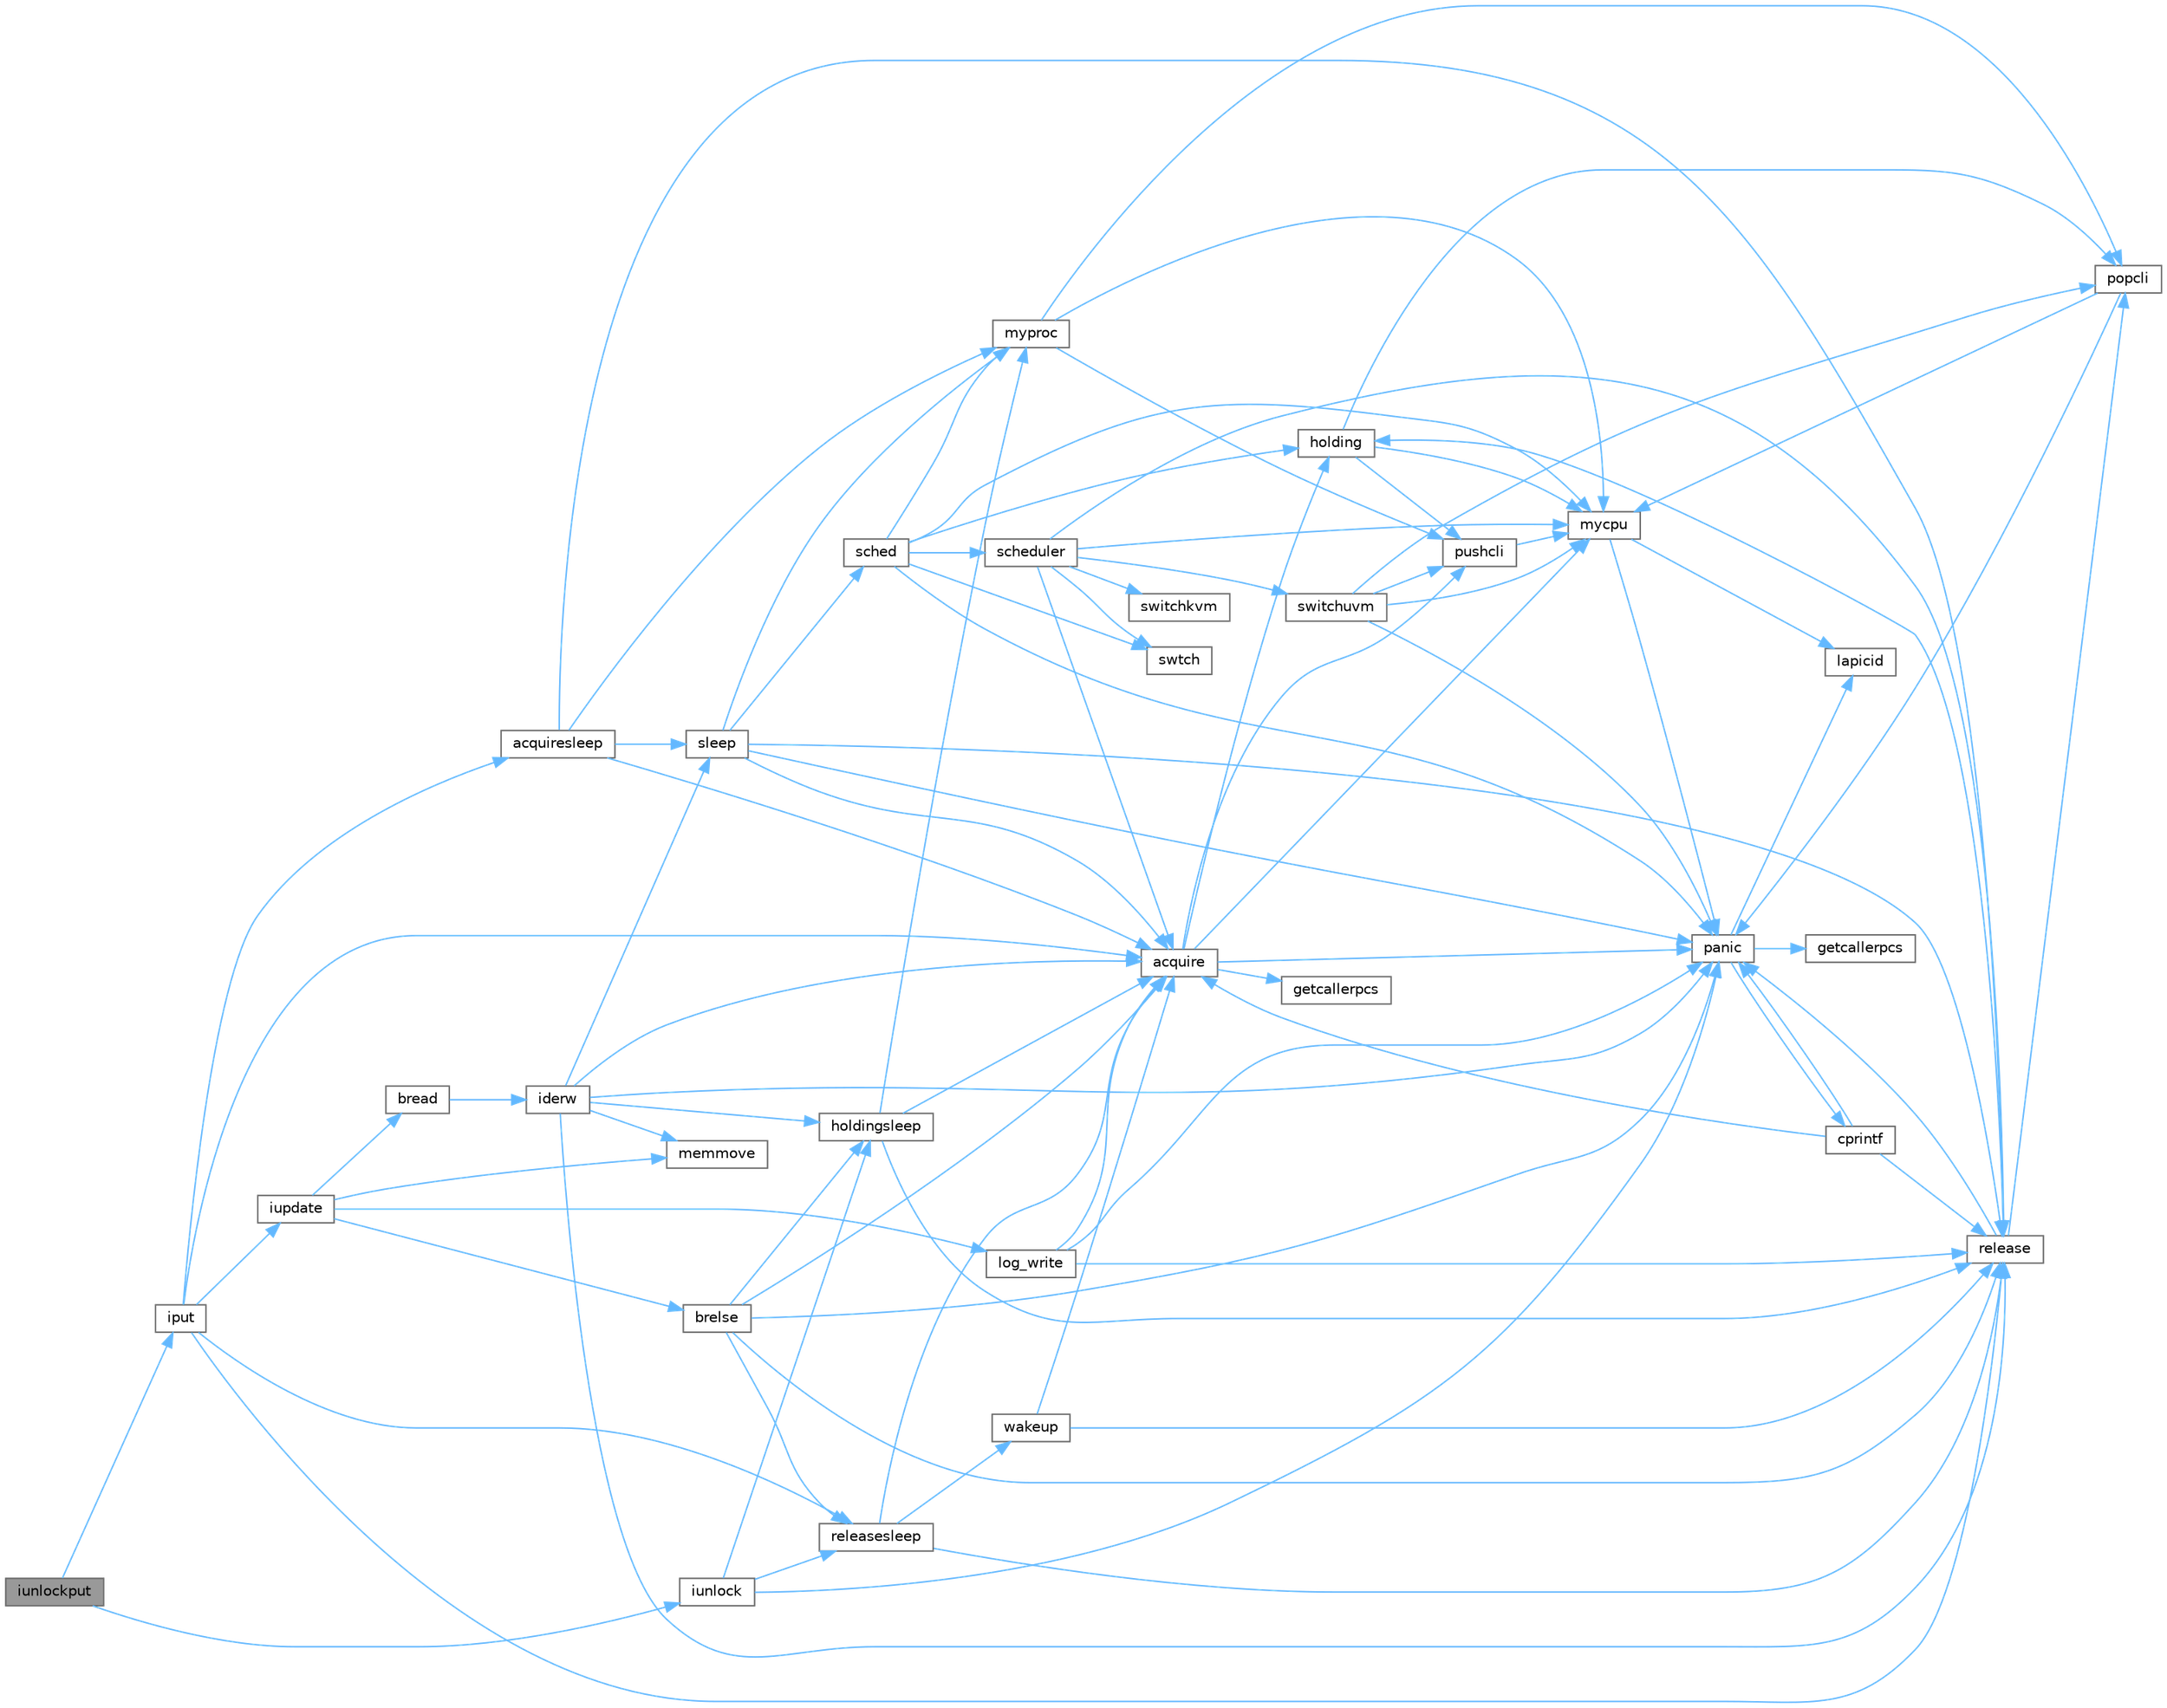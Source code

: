 digraph "iunlockput"
{
 // LATEX_PDF_SIZE
  bgcolor="transparent";
  edge [fontname=Helvetica,fontsize=10,labelfontname=Helvetica,labelfontsize=10];
  node [fontname=Helvetica,fontsize=10,shape=box,height=0.2,width=0.4];
  rankdir="LR";
  Node1 [id="Node000001",label="iunlockput",height=0.2,width=0.4,color="gray40", fillcolor="grey60", style="filled", fontcolor="black",tooltip=" "];
  Node1 -> Node2 [id="edge1_Node000001_Node000002",color="steelblue1",style="solid",tooltip=" "];
  Node2 [id="Node000002",label="iput",height=0.2,width=0.4,color="grey40", fillcolor="white", style="filled",URL="$d2/d5a/fs_8c.html#ab3c447f135c68e4c3c1f8d5866f6e77b",tooltip=" "];
  Node2 -> Node3 [id="edge2_Node000002_Node000003",color="steelblue1",style="solid",tooltip=" "];
  Node3 [id="Node000003",label="acquire",height=0.2,width=0.4,color="grey40", fillcolor="white", style="filled",URL="$d3/d2d/spinlock_8c.html#aed377f16a085b00de3a4b32392adbdfb",tooltip=" "];
  Node3 -> Node4 [id="edge3_Node000003_Node000004",color="steelblue1",style="solid",tooltip=" "];
  Node4 [id="Node000004",label="getcallerpcs",height=0.2,width=0.4,color="grey40", fillcolor="white", style="filled",URL="$d3/d2d/spinlock_8c.html#a6ac35304ea80f01086b47edcc2328010",tooltip=" "];
  Node3 -> Node5 [id="edge4_Node000003_Node000005",color="steelblue1",style="solid",tooltip=" "];
  Node5 [id="Node000005",label="holding",height=0.2,width=0.4,color="grey40", fillcolor="white", style="filled",URL="$d3/d2d/spinlock_8c.html#aea48df3e5cfb903179ad3dc78ab502d9",tooltip=" "];
  Node5 -> Node6 [id="edge5_Node000005_Node000006",color="steelblue1",style="solid",tooltip=" "];
  Node6 [id="Node000006",label="mycpu",height=0.2,width=0.4,color="grey40", fillcolor="white", style="filled",URL="$d3/dda/proc_8c.html#ad427959ad025dabd8cd393b27ec39160",tooltip=" "];
  Node6 -> Node7 [id="edge6_Node000006_Node000007",color="steelblue1",style="solid",tooltip=" "];
  Node7 [id="Node000007",label="lapicid",height=0.2,width=0.4,color="grey40", fillcolor="white", style="filled",URL="$dc/df6/lapic_8c.html#a627f7996b64f99d885244a5102c85164",tooltip=" "];
  Node6 -> Node8 [id="edge7_Node000006_Node000008",color="steelblue1",style="solid",tooltip=" "];
  Node8 [id="Node000008",label="panic",height=0.2,width=0.4,color="grey40", fillcolor="white", style="filled",URL="$d0/d56/console_8c.html#a95c0aca5d6d7487933984f08b189917a",tooltip=" "];
  Node8 -> Node9 [id="edge8_Node000008_Node000009",color="steelblue1",style="solid",tooltip=" "];
  Node9 [id="Node000009",label="cprintf",height=0.2,width=0.4,color="grey40", fillcolor="white", style="filled",URL="$d0/d56/console_8c.html#a90f0742d846503e4ed1804f1df421ec6",tooltip=" "];
  Node9 -> Node3 [id="edge9_Node000009_Node000003",color="steelblue1",style="solid",tooltip=" "];
  Node9 -> Node8 [id="edge10_Node000009_Node000008",color="steelblue1",style="solid",tooltip=" "];
  Node9 -> Node10 [id="edge11_Node000009_Node000010",color="steelblue1",style="solid",tooltip=" "];
  Node10 [id="Node000010",label="release",height=0.2,width=0.4,color="grey40", fillcolor="white", style="filled",URL="$d3/d2d/spinlock_8c.html#a1cee376aa9a00e754bf5481cd5f3d97b",tooltip=" "];
  Node10 -> Node5 [id="edge12_Node000010_Node000005",color="steelblue1",style="solid",tooltip=" "];
  Node10 -> Node8 [id="edge13_Node000010_Node000008",color="steelblue1",style="solid",tooltip=" "];
  Node10 -> Node11 [id="edge14_Node000010_Node000011",color="steelblue1",style="solid",tooltip=" "];
  Node11 [id="Node000011",label="popcli",height=0.2,width=0.4,color="grey40", fillcolor="white", style="filled",URL="$d3/d2d/spinlock_8c.html#ae3424f669269fef400ce29c3aeb43fdb",tooltip=" "];
  Node11 -> Node6 [id="edge15_Node000011_Node000006",color="steelblue1",style="solid",tooltip=" "];
  Node11 -> Node8 [id="edge16_Node000011_Node000008",color="steelblue1",style="solid",tooltip=" "];
  Node8 -> Node12 [id="edge17_Node000008_Node000012",color="steelblue1",style="solid",tooltip=" "];
  Node12 [id="Node000012",label="getcallerpcs",height=0.2,width=0.4,color="grey40", fillcolor="white", style="filled",URL="$d5/d64/defs_8h.html#a4105de9e2969515d6c6c795c4386f69f",tooltip=" "];
  Node8 -> Node7 [id="edge18_Node000008_Node000007",color="steelblue1",style="solid",tooltip=" "];
  Node5 -> Node11 [id="edge19_Node000005_Node000011",color="steelblue1",style="solid",tooltip=" "];
  Node5 -> Node13 [id="edge20_Node000005_Node000013",color="steelblue1",style="solid",tooltip=" "];
  Node13 [id="Node000013",label="pushcli",height=0.2,width=0.4,color="grey40", fillcolor="white", style="filled",URL="$d3/d2d/spinlock_8c.html#a206b749d1b7768dadce61cbcde7e0f1c",tooltip=" "];
  Node13 -> Node6 [id="edge21_Node000013_Node000006",color="steelblue1",style="solid",tooltip=" "];
  Node3 -> Node6 [id="edge22_Node000003_Node000006",color="steelblue1",style="solid",tooltip=" "];
  Node3 -> Node8 [id="edge23_Node000003_Node000008",color="steelblue1",style="solid",tooltip=" "];
  Node3 -> Node13 [id="edge24_Node000003_Node000013",color="steelblue1",style="solid",tooltip=" "];
  Node2 -> Node14 [id="edge25_Node000002_Node000014",color="steelblue1",style="solid",tooltip=" "];
  Node14 [id="Node000014",label="acquiresleep",height=0.2,width=0.4,color="grey40", fillcolor="white", style="filled",URL="$d8/dd1/sleeplock_8c.html#aaad2d7a86d4859982dd9a132f5128ff2",tooltip=" "];
  Node14 -> Node3 [id="edge26_Node000014_Node000003",color="steelblue1",style="solid",tooltip=" "];
  Node14 -> Node15 [id="edge27_Node000014_Node000015",color="steelblue1",style="solid",tooltip=" "];
  Node15 [id="Node000015",label="myproc",height=0.2,width=0.4,color="grey40", fillcolor="white", style="filled",URL="$d3/dda/proc_8c.html#a41af0935f3989aae450cf8988cd9c3a9",tooltip=" "];
  Node15 -> Node6 [id="edge28_Node000015_Node000006",color="steelblue1",style="solid",tooltip=" "];
  Node15 -> Node11 [id="edge29_Node000015_Node000011",color="steelblue1",style="solid",tooltip=" "];
  Node15 -> Node13 [id="edge30_Node000015_Node000013",color="steelblue1",style="solid",tooltip=" "];
  Node14 -> Node10 [id="edge31_Node000014_Node000010",color="steelblue1",style="solid",tooltip=" "];
  Node14 -> Node16 [id="edge32_Node000014_Node000016",color="steelblue1",style="solid",tooltip=" "];
  Node16 [id="Node000016",label="sleep",height=0.2,width=0.4,color="grey40", fillcolor="white", style="filled",URL="$d3/dda/proc_8c.html#ae70cc0370342e46f6db3bec367232457",tooltip=" "];
  Node16 -> Node3 [id="edge33_Node000016_Node000003",color="steelblue1",style="solid",tooltip=" "];
  Node16 -> Node15 [id="edge34_Node000016_Node000015",color="steelblue1",style="solid",tooltip=" "];
  Node16 -> Node8 [id="edge35_Node000016_Node000008",color="steelblue1",style="solid",tooltip=" "];
  Node16 -> Node10 [id="edge36_Node000016_Node000010",color="steelblue1",style="solid",tooltip=" "];
  Node16 -> Node17 [id="edge37_Node000016_Node000017",color="steelblue1",style="solid",tooltip=" "];
  Node17 [id="Node000017",label="sched",height=0.2,width=0.4,color="grey40", fillcolor="white", style="filled",URL="$d3/dda/proc_8c.html#ad788da91743c333b5bed7c4a0dd12365",tooltip=" "];
  Node17 -> Node5 [id="edge38_Node000017_Node000005",color="steelblue1",style="solid",tooltip=" "];
  Node17 -> Node6 [id="edge39_Node000017_Node000006",color="steelblue1",style="solid",tooltip=" "];
  Node17 -> Node15 [id="edge40_Node000017_Node000015",color="steelblue1",style="solid",tooltip=" "];
  Node17 -> Node8 [id="edge41_Node000017_Node000008",color="steelblue1",style="solid",tooltip=" "];
  Node17 -> Node18 [id="edge42_Node000017_Node000018",color="steelblue1",style="solid",tooltip=" "];
  Node18 [id="Node000018",label="scheduler",height=0.2,width=0.4,color="grey40", fillcolor="white", style="filled",URL="$d3/dda/proc_8c.html#a9fa00b0be5d3c4781048861e2506eb63",tooltip=" "];
  Node18 -> Node3 [id="edge43_Node000018_Node000003",color="steelblue1",style="solid",tooltip=" "];
  Node18 -> Node6 [id="edge44_Node000018_Node000006",color="steelblue1",style="solid",tooltip=" "];
  Node18 -> Node10 [id="edge45_Node000018_Node000010",color="steelblue1",style="solid",tooltip=" "];
  Node18 -> Node19 [id="edge46_Node000018_Node000019",color="steelblue1",style="solid",tooltip=" "];
  Node19 [id="Node000019",label="switchkvm",height=0.2,width=0.4,color="grey40", fillcolor="white", style="filled",URL="$de/de9/vm_8c.html#a02ca0670bc1fe12e38453082631ff360",tooltip=" "];
  Node18 -> Node20 [id="edge47_Node000018_Node000020",color="steelblue1",style="solid",tooltip=" "];
  Node20 [id="Node000020",label="switchuvm",height=0.2,width=0.4,color="grey40", fillcolor="white", style="filled",URL="$de/de9/vm_8c.html#a87c90f0ab2a1b11c2b55f4e483bb8493",tooltip=" "];
  Node20 -> Node6 [id="edge48_Node000020_Node000006",color="steelblue1",style="solid",tooltip=" "];
  Node20 -> Node8 [id="edge49_Node000020_Node000008",color="steelblue1",style="solid",tooltip=" "];
  Node20 -> Node11 [id="edge50_Node000020_Node000011",color="steelblue1",style="solid",tooltip=" "];
  Node20 -> Node13 [id="edge51_Node000020_Node000013",color="steelblue1",style="solid",tooltip=" "];
  Node18 -> Node21 [id="edge52_Node000018_Node000021",color="steelblue1",style="solid",tooltip=" "];
  Node21 [id="Node000021",label="swtch",height=0.2,width=0.4,color="grey40", fillcolor="white", style="filled",URL="$d5/d64/defs_8h.html#a1d9e7047d3dfb57809a2541d8387705e",tooltip=" "];
  Node17 -> Node21 [id="edge53_Node000017_Node000021",color="steelblue1",style="solid",tooltip=" "];
  Node2 -> Node22 [id="edge54_Node000002_Node000022",color="steelblue1",style="solid",tooltip=" "];
  Node22 [id="Node000022",label="iupdate",height=0.2,width=0.4,color="grey40", fillcolor="white", style="filled",URL="$d2/d5a/fs_8c.html#a7220afa8e5f4bea540eb95879ea7df6e",tooltip=" "];
  Node22 -> Node23 [id="edge55_Node000022_Node000023",color="steelblue1",style="solid",tooltip=" "];
  Node23 [id="Node000023",label="bread",height=0.2,width=0.4,color="grey40", fillcolor="white", style="filled",URL="$dc/de6/bio_8c.html#a30b8d2ef2300ed8e3d879a428fe39898",tooltip=" "];
  Node23 -> Node24 [id="edge56_Node000023_Node000024",color="steelblue1",style="solid",tooltip=" "];
  Node24 [id="Node000024",label="iderw",height=0.2,width=0.4,color="grey40", fillcolor="white", style="filled",URL="$da/d9b/memide_8c.html#a7f36b008f02088c86f76e98e05b55af5",tooltip=" "];
  Node24 -> Node3 [id="edge57_Node000024_Node000003",color="steelblue1",style="solid",tooltip=" "];
  Node24 -> Node25 [id="edge58_Node000024_Node000025",color="steelblue1",style="solid",tooltip=" "];
  Node25 [id="Node000025",label="holdingsleep",height=0.2,width=0.4,color="grey40", fillcolor="white", style="filled",URL="$d8/dd1/sleeplock_8c.html#a6fdbe54cbecd8fc67d74793b27adcf05",tooltip=" "];
  Node25 -> Node3 [id="edge59_Node000025_Node000003",color="steelblue1",style="solid",tooltip=" "];
  Node25 -> Node15 [id="edge60_Node000025_Node000015",color="steelblue1",style="solid",tooltip=" "];
  Node25 -> Node10 [id="edge61_Node000025_Node000010",color="steelblue1",style="solid",tooltip=" "];
  Node24 -> Node26 [id="edge62_Node000024_Node000026",color="steelblue1",style="solid",tooltip=" "];
  Node26 [id="Node000026",label="memmove",height=0.2,width=0.4,color="grey40", fillcolor="white", style="filled",URL="$d1/db0/string_8c.html#a07f97e2ed1ce37955192d52de8f4911f",tooltip=" "];
  Node24 -> Node8 [id="edge63_Node000024_Node000008",color="steelblue1",style="solid",tooltip=" "];
  Node24 -> Node10 [id="edge64_Node000024_Node000010",color="steelblue1",style="solid",tooltip=" "];
  Node24 -> Node16 [id="edge65_Node000024_Node000016",color="steelblue1",style="solid",tooltip=" "];
  Node22 -> Node27 [id="edge66_Node000022_Node000027",color="steelblue1",style="solid",tooltip=" "];
  Node27 [id="Node000027",label="brelse",height=0.2,width=0.4,color="grey40", fillcolor="white", style="filled",URL="$dc/de6/bio_8c.html#ab5335aeb503731104314321a78a6d727",tooltip=" "];
  Node27 -> Node3 [id="edge67_Node000027_Node000003",color="steelblue1",style="solid",tooltip=" "];
  Node27 -> Node25 [id="edge68_Node000027_Node000025",color="steelblue1",style="solid",tooltip=" "];
  Node27 -> Node8 [id="edge69_Node000027_Node000008",color="steelblue1",style="solid",tooltip=" "];
  Node27 -> Node10 [id="edge70_Node000027_Node000010",color="steelblue1",style="solid",tooltip=" "];
  Node27 -> Node28 [id="edge71_Node000027_Node000028",color="steelblue1",style="solid",tooltip=" "];
  Node28 [id="Node000028",label="releasesleep",height=0.2,width=0.4,color="grey40", fillcolor="white", style="filled",URL="$d8/dd1/sleeplock_8c.html#aa997067c2c9bfef15af6fa0a10c20f4a",tooltip=" "];
  Node28 -> Node3 [id="edge72_Node000028_Node000003",color="steelblue1",style="solid",tooltip=" "];
  Node28 -> Node10 [id="edge73_Node000028_Node000010",color="steelblue1",style="solid",tooltip=" "];
  Node28 -> Node29 [id="edge74_Node000028_Node000029",color="steelblue1",style="solid",tooltip=" "];
  Node29 [id="Node000029",label="wakeup",height=0.2,width=0.4,color="grey40", fillcolor="white", style="filled",URL="$d3/dda/proc_8c.html#a4a34d9f03e436cfa09b88f735f6ee952",tooltip=" "];
  Node29 -> Node3 [id="edge75_Node000029_Node000003",color="steelblue1",style="solid",tooltip=" "];
  Node29 -> Node10 [id="edge76_Node000029_Node000010",color="steelblue1",style="solid",tooltip=" "];
  Node22 -> Node30 [id="edge77_Node000022_Node000030",color="steelblue1",style="solid",tooltip=" "];
  Node30 [id="Node000030",label="log_write",height=0.2,width=0.4,color="grey40", fillcolor="white", style="filled",URL="$d7/df8/log_8c.html#a7eacb0fbebe5ce4c7d3ddea15908b13d",tooltip=" "];
  Node30 -> Node3 [id="edge78_Node000030_Node000003",color="steelblue1",style="solid",tooltip=" "];
  Node30 -> Node8 [id="edge79_Node000030_Node000008",color="steelblue1",style="solid",tooltip=" "];
  Node30 -> Node10 [id="edge80_Node000030_Node000010",color="steelblue1",style="solid",tooltip=" "];
  Node22 -> Node26 [id="edge81_Node000022_Node000026",color="steelblue1",style="solid",tooltip=" "];
  Node2 -> Node10 [id="edge82_Node000002_Node000010",color="steelblue1",style="solid",tooltip=" "];
  Node2 -> Node28 [id="edge83_Node000002_Node000028",color="steelblue1",style="solid",tooltip=" "];
  Node1 -> Node31 [id="edge84_Node000001_Node000031",color="steelblue1",style="solid",tooltip=" "];
  Node31 [id="Node000031",label="iunlock",height=0.2,width=0.4,color="grey40", fillcolor="white", style="filled",URL="$d2/d5a/fs_8c.html#ae4e29916219b9293b37f9c34220694fe",tooltip=" "];
  Node31 -> Node25 [id="edge85_Node000031_Node000025",color="steelblue1",style="solid",tooltip=" "];
  Node31 -> Node8 [id="edge86_Node000031_Node000008",color="steelblue1",style="solid",tooltip=" "];
  Node31 -> Node28 [id="edge87_Node000031_Node000028",color="steelblue1",style="solid",tooltip=" "];
}
